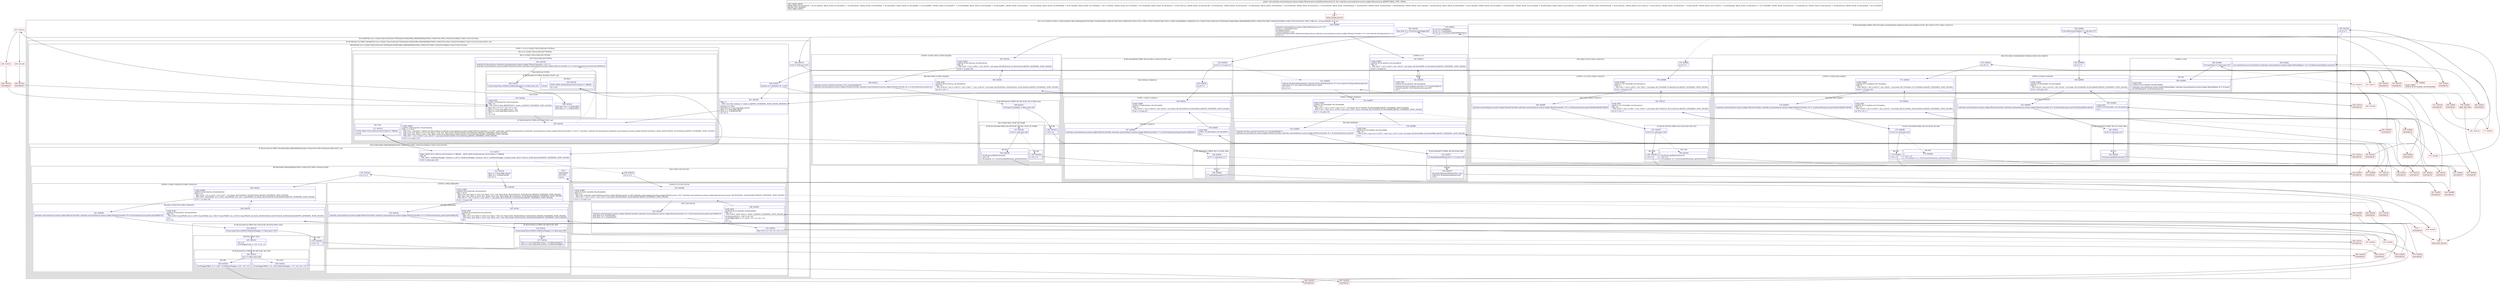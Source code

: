 digraph "CFG forandroidx.constraintlayout.motion.widget.MotionLayout.setupMotionViews()V" {
subgraph cluster_Region_1467915326 {
label = "R(11:1|(1:3)|5|(2:7|(3:9|(1:11)(0)|13))|16|(3:18|(1:20)(0)|22)|(6:27|(3:29|(1:31)(0)|33)|36|(1:39)|41|(3:43|(1:45)(1:48)|47))(2:125|(3:127|(1:129)(1:132)|131))|52|(3:54|(1:56)(1:(1:60)(1:62))|58)|65|(1:(4:68|70|(1:(2:(1:122)|(2:72|(2:(2:82|1)|(2:74|78)))))|(2:(5:84|(3:86|(1:88)(0)|90)|93|(3:95|(1:104)(2:97|(1:99)(1:102))|101)|108)|(2:110|(3:112|113|116)))))) | DECL_VAR: int i, int layoutWidth, int i, int i\l";
node [shape=record,color=blue];
Node_140 [shape=record,label="{140\:\ 0x0000|androidx.constraintlayout.motion.widget.MotionLayout r0 = r21\lint int r1 = getChildCount()\lr0.mModel.build()\lr0.mInTransition = true\landroid.util.SparseArray android.util.SparseArray\<androidx.constraintlayout.motion.widget.MotionController\> r3 = new android.util.SparseArray\<\>()\lint r4 = 0\l}"];
subgraph cluster_LoopRegion_1244944854 {
label = "LOOP:0: (1:3)";
node [shape=record,color=blue];
Node_141 [shape=record,label="{141\:\ 0x0014|LOOP_START\lLOOP:0: B:141:0x0014\-\>B:142:0x0016\lPHI: r4 \l  PHI: (r4v1 'i' int) = (r4v0 'i' int), (r4v19 'i' int) binds: [B:140:0x0000, B:142:0x0016] A[DONT_GENERATE, DONT_INLINE]\l|if (r4 \< r1) goto L3\l}"];
subgraph cluster_Region_780188687 {
label = "R(1:3)";
node [shape=record,color=blue];
Node_142 [shape=record,label="{142\:\ 0x0016|LOOP_END\lLOOP:0: B:141:0x0014\-\>B:142:0x0016\l|android.view.View android.view.View r5 = r0.getChildAt(r4)\lr3.put(r5.getId(), r0.mFrameArrayList.get(r5))\lr4++\l}"];
}
}
Node_143 [shape=record,label="{143\:\ 0x002c|int int r4 = getWidth()\lint int r11 = getHeight()\lint int r12 = r0.mScene.gatPathMotionArc()\l}"];
subgraph cluster_IfRegion_573757415 {
label = "IF [B:144:0x003b] THEN: R(2:7|(3:9|(1:11)(0)|13)) ELSE: null";
node [shape=record,color=blue];
Node_144 [shape=record,label="{144\:\ 0x003b|if (r12 != (\-1)) goto L7\l}"];
subgraph cluster_Region_61913430 {
label = "R(2:7|(3:9|(1:11)(0)|13))";
node [shape=record,color=blue];
Node_145 [shape=record,label="{145\:\ 0x003d|int r6 = 0\l}"];
subgraph cluster_LoopRegion_1662805966 {
label = "LOOP:1: (3:9|(1:11)(0)|13)";
node [shape=record,color=blue];
Node_146 [shape=record,label="{146\:\ 0x003e|LOOP_START\lLOOP:1: B:146:0x003e\-\>B:150:0x0051\lPHI: r6 \l  PHI: (r6v25 'i' int) = (r6v24 'i' int), (r6v26 'i' int) binds: [B:145:0x003d, B:150:0x0051] A[DONT_GENERATE, DONT_INLINE]\l|if (r6 \< r1) goto L9\l}"];
subgraph cluster_Region_476433571 {
label = "R(3:9|(1:11)(0)|13)";
node [shape=record,color=blue];
Node_147 [shape=record,label="{147\:\ 0x0040|androidx.constraintlayout.motion.widget.MotionController androidx.constraintlayout.motion.widget.MotionController r7 = r0.mFrameArrayList.get(r0.getChildAt(r6))\l}"];
subgraph cluster_IfRegion_1762884078 {
label = "IF [B:148:0x004c] THEN: R(1:11) ELSE: R(0)";
node [shape=record,color=blue];
Node_148 [shape=record,label="{148\:\ 0x004c|if (r7 != null) goto L11\l}"];
subgraph cluster_Region_1169427556 {
label = "R(1:11)";
node [shape=record,color=blue];
Node_149 [shape=record,label="{149\:\ 0x004e|r7.setPathMotionArc(r12)\l}"];
}
subgraph cluster_Region_1937094933 {
label = "R(0)";
node [shape=record,color=blue];
}
}
Node_150 [shape=record,label="{150\:\ 0x0051|LOOP_END\lLOOP:1: B:146:0x003e\-\>B:150:0x0051\l|r6++\l}"];
}
}
}
}
Node_151 [shape=record,label="{151\:\ 0x0054|android.util.SparseBooleanArray android.util.SparseBooleanArray r6 = new android.util.SparseBooleanArray()\lint[] int[] r14 = new int[r0.mFrameArrayList.size()]\lint r7 = 0\lint r15 = 0\l}"];
subgraph cluster_LoopRegion_1644468173 {
label = "LOOP:2: (3:18|(1:20)(0)|22)";
node [shape=record,color=blue];
Node_152 [shape=record,label="{152\:\ 0x0065|LOOP_START\lLOOP:2: B:152:0x0065\-\>B:156:0x0089\lPHI: r7 r15 \l  PHI: (r7v1 'i' int) = (r7v0 'i' int), (r7v17 'i' int) binds: [B:151:0x0054, B:156:0x0089] A[DONT_GENERATE, DONT_INLINE]\l  PHI: (r15v1 'count' int) = (r15v0 'count' int), (r15v2 'count' int) binds: [B:151:0x0054, B:156:0x0089] A[DONT_GENERATE, DONT_INLINE]\l|if (r7 \< r1) goto L18\l}"];
subgraph cluster_Region_1071201405 {
label = "R(3:18|(1:20)(0)|22)";
node [shape=record,color=blue];
Node_153 [shape=record,label="{153\:\ 0x0067|android.view.View android.view.View r6 = r0.getChildAt(r7)\landroidx.constraintlayout.motion.widget.MotionController androidx.constraintlayout.motion.widget.MotionController r8 = r0.mFrameArrayList.get(r6)\l}"];
subgraph cluster_IfRegion_634973163 {
label = "IF [B:154:0x0077] THEN: R(1:20) ELSE: R(0)";
node [shape=record,color=blue];
Node_154 [shape=record,label="{154\:\ 0x0077|if (r8.getAnimateRelativeTo() != (\-1)) goto L20\l}"];
subgraph cluster_Region_960809444 {
label = "R(1:20)";
node [shape=record,color=blue];
Node_155 [shape=record,label="{155\:\ 0x0079|r6.put(r8.getAnimateRelativeTo(), true)\lr14[r15] = r8.getAnimateRelativeTo()\lr15++\l}"];
}
subgraph cluster_Region_1832526860 {
label = "R(0)";
node [shape=record,color=blue];
}
}
Node_156 [shape=record,label="{156\:\ 0x0089|LOOP_END\lLOOP:2: B:152:0x0065\-\>B:156:0x0089\lPHI: r15 \l  PHI: (r15v2 'count' int) = (r15v1 'count' int), (r15v3 'count' int) binds: [B:245:0x0089, B:244:0x0089] A[DONT_GENERATE, DONT_INLINE]\l|r7++\l}"];
}
}
subgraph cluster_IfRegion_2086603762 {
label = "IF [B:158:0x008e] THEN: R(6:27|(3:29|(1:31)(0)|33)|36|(1:39)|41|(3:43|(1:45)(1:48)|47)) ELSE: R(2:125|(3:127|(1:129)(1:132)|131))";
node [shape=record,color=blue];
Node_158 [shape=record,label="{158\:\ 0x008e|if (r0.mDecoratorsHelpers != null) goto L27\l}"];
subgraph cluster_Region_325749802 {
label = "R(6:27|(3:29|(1:31)(0)|33)|36|(1:39)|41|(3:43|(1:45)(1:48)|47))";
node [shape=record,color=blue];
Node_159 [shape=record,label="{159\:\ 0x0090|int r5 = 0\l}"];
subgraph cluster_LoopRegion_391501062 {
label = "LOOP:3: (3:29|(1:31)(0)|33)";
node [shape=record,color=blue];
Node_160 [shape=record,label="{160\:\ 0x0091|LOOP_START\lLOOP:3: B:160:0x0091\-\>B:165:0x00a9\lPHI: r5 \l  PHI: (r5v19 'i' int) = (r5v18 'i' int), (r5v26 'i' int) binds: [B:159:0x0090, B:165:0x00a9] A[DONT_GENERATE, DONT_INLINE]\l|if (r5 \< r15) goto L29\l}"];
subgraph cluster_Region_1469362354 {
label = "R(3:29|(1:31)(0)|33)";
node [shape=record,color=blue];
Node_161 [shape=record,label="{161\:\ 0x0093|androidx.constraintlayout.motion.widget.MotionController androidx.constraintlayout.motion.widget.MotionController r6 = r0.mFrameArrayList.get(r0.findViewById(r14[r5]))\l}"];
subgraph cluster_IfRegion_333583867 {
label = "IF [B:162:0x00a1] THEN: R(1:31) ELSE: R(0)";
node [shape=record,color=blue];
Node_162 [shape=record,label="{162\:\ 0x00a1|if (r6 != null) goto L31\l}"];
subgraph cluster_Region_1705406007 {
label = "R(1:31)";
node [shape=record,color=blue];
Node_164 [shape=record,label="{164\:\ 0x00a4|r0.mScene.getKeyFrames(r6)\l}"];
}
subgraph cluster_Region_1661168798 {
label = "R(0)";
node [shape=record,color=blue];
}
}
Node_165 [shape=record,label="{165\:\ 0x00a9|LOOP_END\lLOOP:3: B:160:0x0091\-\>B:165:0x00a9\l|r5++\l}"];
}
}
Node_166 [shape=record,label="{166\:\ 0x00ac|java.util.Iterator java.util.Iterator\<androidx.constraintlayout.motion.widget.MotionHelper\> r5 = r0.mDecoratorsHelpers.iterator()\l}"];
subgraph cluster_LoopRegion_1452015628 {
label = "LOOP:4: (1:39)";
node [shape=record,color=blue];
Node_168 [shape=record,label="{168\:\ 0x00b6|if (r5.hasNext() != false) goto L39\l}"];
subgraph cluster_Region_393086254 {
label = "R(1:39)";
node [shape=record,color=blue];
Node_169 [shape=record,label="{169\:\ 0x00b8|LOOP_END\lLOOP:4: B:167:0x00b2\-\>B:169:0x00b8\l|androidx.constraintlayout.motion.widget.MotionHelper androidx.constraintlayout.motion.widget.MotionHelper r6 = r5.next()\lr6.onPreSetup(r0, r0.mFrameArrayList)\l}"];
}
}
Node_170 [shape=record,label="{170\:\ 0x00c4|int r9 = 0\l}"];
subgraph cluster_LoopRegion_1927756964 {
label = "LOOP:5: (3:43|(1:45)(1:48)|47)";
node [shape=record,color=blue];
Node_171 [shape=record,label="{171\:\ 0x00c6|LOOP_START\lLOOP:5: B:171:0x00c6\-\>B:176:0x00ee\lPHI: r9 \l  PHI: (r9v20 'i' int) = (r9v19 'i' int), (r9v22 'i' int) binds: [B:170:0x00c4, B:176:0x00ee] A[DONT_GENERATE, DONT_INLINE]\l|if (r9 \< r15) goto L43\l}"];
subgraph cluster_Region_1703749201 {
label = "R(3:43|(1:45)(1:48)|47)";
node [shape=record,color=blue];
Node_172 [shape=record,label="{172\:\ 0x00c8|androidx.constraintlayout.motion.widget.MotionController androidx.constraintlayout.motion.widget.MotionController r16 = r0.mFrameArrayList.get(r0.findViewById(r14[r9]))\l}"];
subgraph cluster_IfRegion_1472700887 {
label = "IF [B:173:0x00d8] THEN: R(1:45) ELSE: R(1:48)";
node [shape=record,color=blue];
Node_173 [shape=record,label="{173\:\ 0x00d8|if (r16 == null) goto L45\l}"];
subgraph cluster_Region_1972005022 {
label = "R(1:45)";
node [shape=record,color=blue];
Node_174 [shape=record,label="{174\:\ 0x00da|r19 = r9\l}"];
}
subgraph cluster_Region_856435457 {
label = "R(1:48)";
node [shape=record,color=blue];
Node_175 [shape=record,label="{175\:\ 0x00dd|r19 = r9\lr16.setup(r4, r11, r0.mTransitionDuration, getNanoTime())\l}"];
}
}
Node_176 [shape=record,label="{176\:\ 0x00ee|LOOP_END\lLOOP:5: B:171:0x00c6\-\>B:176:0x00ee\lPHI: r19 \l  PHI: (r19v9 'i' int) = (r19v8 'i' int), (r19v10 'i' int) binds: [B:251:0x00ee, B:252:0x00ee] A[DONT_GENERATE, DONT_INLINE]\l|int r9 = r19 + 1\l}"];
}
}
}
subgraph cluster_Region_734138627 {
label = "R(2:125|(3:127|(1:129)(1:132)|131))";
node [shape=record,color=blue];
Node_178 [shape=record,label="{178\:\ 0x00f4|int r9 = 0\l}"];
subgraph cluster_LoopRegion_1844691189 {
label = "LOOP:11: (3:127|(1:129)(1:132)|131)";
node [shape=record,color=blue];
Node_179 [shape=record,label="{179\:\ 0x00f6|LOOP_START\lLOOP:11: B:179:0x00f6\-\>B:184:0x0123\lPHI: r9 \l  PHI: (r9v1 'i' int) = (r9v0 'i' int), (r9v3 'i' int) binds: [B:178:0x00f4, B:184:0x0123] A[DONT_GENERATE, DONT_INLINE]\l|if (r9 \< r15) goto L127\l}"];
subgraph cluster_Region_1958804118 {
label = "R(3:127|(1:129)(1:132)|131)";
node [shape=record,color=blue];
Node_180 [shape=record,label="{180\:\ 0x00f8|androidx.constraintlayout.motion.widget.MotionController androidx.constraintlayout.motion.widget.MotionController r10 = r0.mFrameArrayList.get(r0.findViewById(r14[r9]))\l}"];
subgraph cluster_IfRegion_1506742368 {
label = "IF [B:181:0x0107] THEN: R(1:129) ELSE: R(1:132)";
node [shape=record,color=blue];
Node_181 [shape=record,label="{181\:\ 0x0107|if (r10 == null) goto L129\l}"];
subgraph cluster_Region_302386328 {
label = "R(1:129)";
node [shape=record,color=blue];
Node_182 [shape=record,label="{182\:\ 0x0109|r18 = r9\l}"];
}
subgraph cluster_Region_325113429 {
label = "R(1:132)";
node [shape=record,color=blue];
Node_183 [shape=record,label="{183\:\ 0x010c|r0.mScene.getKeyFrames(r10)\lr18 = r9\lr10.setup(r4, r11, r0.mTransitionDuration, getNanoTime())\l}"];
}
}
Node_184 [shape=record,label="{184\:\ 0x0123|LOOP_END\lLOOP:11: B:179:0x00f6\-\>B:184:0x0123\lPHI: r18 \l  PHI: (r18v2 'i' int) = (r18v1 'i' int), (r18v3 'i' int) binds: [B:272:0x0123, B:273:0x0123] A[DONT_GENERATE, DONT_INLINE]\l|int r9 = r18 + 1\l}"];
}
}
}
}
Node_186 [shape=record,label="{186\:\ 0x0128|int r9 = 0\l}"];
subgraph cluster_LoopRegion_48989397 {
label = "LOOP:6: (3:54|(1:56)(1:(1:60)(1:62))|58)";
node [shape=record,color=blue];
Node_187 [shape=record,label="{187\:\ 0x012a|LOOP_START\lLOOP:6: B:187:0x012a\-\>B:194:0x016c\lPHI: r9 \l  PHI: (r9v5 'i' int) = (r9v4 'i' int), (r9v18 'i' int) binds: [B:186:0x0128, B:194:0x016c] A[DONT_GENERATE, DONT_INLINE]\l|if (r9 \< r1) goto L54\l}"];
subgraph cluster_Region_533972422 {
label = "R(3:54|(1:56)(1:(1:60)(1:62))|58)";
node [shape=record,color=blue];
Node_188 [shape=record,label="{188\:\ 0x012c|android.view.View android.view.View r10 = r0.getChildAt(r9)\landroidx.constraintlayout.motion.widget.MotionController androidx.constraintlayout.motion.widget.MotionController r8 = r0.mFrameArrayList.get(r10)\l}"];
subgraph cluster_IfRegion_602710899 {
label = "IF [B:189:0x0141] THEN: R(1:56) ELSE: R(1:(1:60)(1:62))";
node [shape=record,color=blue];
Node_189 [shape=record,label="{189\:\ 0x0141|if (r6.get(r10.getId()) != false) goto L56\l}"];
subgraph cluster_Region_709400516 {
label = "R(1:56)";
node [shape=record,color=blue];
Node_190 [shape=record,label="{190\:\ 0x0143|r18 = r9\l}"];
}
subgraph cluster_Region_1631366257 {
label = "R(1:(1:60)(1:62)) | ELSE_IF_CHAIN\l";
node [shape=record,color=blue];
subgraph cluster_IfRegion_752682891 {
label = "IF [B:191:0x0146] THEN: R(1:60) ELSE: R(1:62) | ELSE_IF_CHAIN\l";
node [shape=record,color=blue];
Node_191 [shape=record,label="{191\:\ 0x0146|if (r8 != null) goto L60\l}"];
subgraph cluster_Region_1305850142 {
label = "R(1:60)";
node [shape=record,color=blue];
Node_192 [shape=record,label="{192\:\ 0x0148|r0.mScene.getKeyFrames(r8)\lr18 = r9\lr8.setup(r4, r11, r0.mTransitionDuration, getNanoTime())\l}"];
}
subgraph cluster_Region_288997767 {
label = "R(1:62)";
node [shape=record,color=blue];
Node_193 [shape=record,label="{193\:\ 0x0166|r18 = r9\l}"];
}
}
}
}
Node_194 [shape=record,label="{194\:\ 0x016c|LOOP_END\lLOOP:6: B:187:0x012a\-\>B:194:0x016c\lPHI: r18 \l  PHI: (r18v18 'i' int) = (r18v15 'i' int), (r18v17 'i' int), (r18v19 'i' int) binds: [B:254:0x016c, B:256:0x016c, B:255:0x016c] A[DONT_GENERATE, DONT_INLINE]\l|int r9 = r18 + 1\l}"];
}
}
Node_195 [shape=record,label="{195\:\ 0x016f|float float r5 = r0.mScene.getStaggered()\l}"];
subgraph cluster_Region_1071582290 {
label = "R(1:(4:68|70|(1:(2:(1:122)|(2:72|(2:(2:82|1)|(2:74|78)))))|(2:(5:84|(3:86|(1:88)(0)|90)|93|(3:95|(1:104)(2:97|(1:99)(1:102))|101)|108)|(2:110|(3:112|113|116)))))";
node [shape=record,color=blue];
subgraph cluster_IfRegion_863600116 {
label = "IF [B:196:0x017a] THEN: R(4:68|70|(1:(2:(1:122)|(2:72|(2:(2:82|1)|(2:74|78)))))|(2:(5:84|(3:86|(1:88)(0)|90)|93|(3:95|(1:104)(2:97|(1:99)(1:102))|101)|108)|(2:110|(3:112|113|116)))) ELSE: null";
node [shape=record,color=blue];
Node_196 [shape=record,label="{196\:\ 0x017a|if (r5 != 0.0f) goto L67\l}"];
subgraph cluster_Region_311703531 {
label = "R(4:68|70|(1:(2:(1:122)|(2:72|(2:(2:82|1)|(2:74|78)))))|(2:(5:84|(3:86|(1:88)(0)|90)|93|(3:95|(1:104)(2:97|(1:99)(1:102))|101)|108)|(2:110|(3:112|113|116))))";
node [shape=record,color=blue];
Node_198 [shape=record,label="{198\:\ 0x0181|boolean r2 = ((double) r5) \< 0.0d\l}"];
Node_201 [shape=record,label="{201\:\ 0x0185|PHI: r2 \l  PHI: (r2v2 'flip' boolean) =  binds: [] A[DONT_GENERATE, DONT_INLINE, REMOVE]\l|boolean r6 = false\lfloat float r5 = java.lang.Math.abs(r5)\lfloat r7 = Float.MAX_VALUE\lfloat r8 = \-3.4028235E38f\lint r9 = 0\l}"];
subgraph cluster_LoopRegion_58283489 {
label = "LOOP:7: (1:(2:(1:122)|(2:72|(2:(2:82|1)|(2:74|78)))))";
node [shape=record,color=blue];
subgraph cluster_Region_2078719628 {
label = "R(1:(2:(1:122)|(2:72|(2:(2:82|1)|(2:74|78)))))";
node [shape=record,color=blue];
subgraph cluster_Region_2134756005 {
label = "R(2:(1:122)|(2:72|(2:(2:82|1)|(2:74|78))))";
node [shape=record,color=blue];
subgraph cluster_IfRegion_1786349495 {
label = "IF [B:202:0x0191] THEN: R(1:122) ELSE: null";
node [shape=record,color=blue];
Node_202 [shape=record,label="{202\:\ 0x0191|LOOP_START\lLOOP:7: B:202:0x0191\-\>B:210:0x01ba\lPHI: r3 r7 r8 r9 \l  PHI: (r3v1 'controllers' android.util.SparseArray\<androidx.constraintlayout.motion.widget.MotionController\>) = (r3v0 'controllers' android.util.SparseArray\<androidx.constraintlayout.motion.widget.MotionController\>), (r3v15 'controllers' android.util.SparseArray\<androidx.constraintlayout.motion.widget.MotionController\>) binds: [B:201:0x0185, B:210:0x01ba] A[DONT_GENERATE, DONT_INLINE]\l  PHI: (r7v4 'min' float) = (r7v3 'min' float), (r7v9 'min' float) binds: [B:201:0x0185, B:210:0x01ba] A[DONT_GENERATE, DONT_INLINE]\l  PHI: (r8v3 'max' float) = (r8v2 'max' float), (r8v8 'max' float) binds: [B:201:0x0185, B:210:0x01ba] A[DONT_GENERATE, DONT_INLINE]\l  PHI: (r9v7 'i' int) = (r9v6 'i' int), (r9v16 'i' int) binds: [B:201:0x0185, B:210:0x01ba] A[DONT_GENERATE, DONT_INLINE]\l|if (r9 \>= r1) goto L121\l}"];
subgraph cluster_Region_944239756 {
label = "R(1:122)";
node [shape=record,color=blue];
Node_211 [shape=record,label="{211\:\ 0x01cd|EDGE_INSN: B:211:0x01cd\-\>B:212:0x01cf ?: BREAK  \l|break\l}"];
}
}
subgraph cluster_Region_1043523192 {
label = "R(2:72|(2:(2:82|1)|(2:74|78)))";
node [shape=record,color=blue];
Node_203 [shape=record,label="{203\:\ 0x0193|android.util.SparseArray\<androidx.constraintlayout.motion.widget.MotionController\> r16 = r3\landroidx.constraintlayout.motion.widget.MotionController androidx.constraintlayout.motion.widget.MotionController r3 = r0.mFrameArrayList.get(r0.getChildAt(r9))\l}"];
subgraph cluster_Region_1910011960 {
label = "R(2:(2:82|1)|(2:74|78))";
node [shape=record,color=blue];
subgraph cluster_IfRegion_1797863616 {
label = "IF [B:204:0x01a7] THEN: R(2:82|1) ELSE: null";
node [shape=record,color=blue];
Node_204 [shape=record,label="{204\:\ 0x01a7|if (java.lang.Float.isNaN(r3.mMotionStagger) == false) goto L81\l}"];
subgraph cluster_Region_602318629 {
label = "R(2:82|1)";
node [shape=record,color=blue];
Node_205 [shape=record,label="{205\:\ 0x01a9|EDGE_INSN: B:205:0x01a9\-\>B:212:0x01cf ?: BREAK  \l|r6 = true\l}"];
Node_InsnContainer_1065663057 [shape=record,label="{|break\l}"];
}
}
subgraph cluster_Region_1414952683 {
label = "R(2:74|78)";
node [shape=record,color=blue];
Node_206 [shape=record,label="{206\:\ 0x01ab|float float r10 = r3.getFinalX()\lfloat float r17 = r3.getFinalY()\l}"];
Node_210 [shape=record,label="{210\:\ 0x01ba|LOOP_END\lLOOP:7: B:202:0x0191\-\>B:210:0x01ba\lPHI: r18 \l  PHI: (r18v12 float A[REMOVE]) =  binds: [] A[DONT_GENERATE, DONT_INLINE]\l|float r19 = r2 ? r17 \- r10 : r17 + r10\lfloat r7 = java.lang.Math.min(r7, r19)\lfloat r8 = java.lang.Math.max(r8, r19)\lr9++\lr3 = r16\l}"];
}
}
}
}
}
}
subgraph cluster_Region_788346854 {
label = "R(2:(5:84|(3:86|(1:88)(0)|90)|93|(3:95|(1:104)(2:97|(1:99)(1:102))|101)|108)|(2:110|(3:112|113|116)))";
node [shape=record,color=blue];
subgraph cluster_IfRegion_1527314544 {
label = "IF [B:212:0x01cf] THEN: R(5:84|(3:86|(1:88)(0)|90)|93|(3:95|(1:104)(2:97|(1:99)(1:102))|101)|108) ELSE: null";
node [shape=record,color=blue];
Node_212 [shape=record,label="{212\:\ 0x01cf|EDGE_INSN: B:211:0x01cd\-\>B:212:0x01cf ?: BREAK  , EDGE_INSN: B:205:0x01a9\-\>B:212:0x01cf ?: BREAK  \lPHI: r6 \l  PHI: (r6v11 'useMotionStagger' boolean) = (r6v10 'useMotionStagger' boolean), (r6v12 'useMotionStagger' boolean) binds: [B:211:0x01cd, B:205:0x01a9] A[DONT_GENERATE, DONT_INLINE]\l|if (r6 != false) goto L84\l}"];
subgraph cluster_Region_2101040386 {
label = "R(5:84|(3:86|(1:88)(0)|90)|93|(3:95|(1:104)(2:97|(1:99)(1:102))|101)|108)";
node [shape=record,color=blue];
Node_213 [shape=record,label="{213\:\ 0x01d1|float r7 = Float.MAX_VALUE\lfloat r8 = \-3.4028235E38f\lint r9 = 0\l}"];
subgraph cluster_LoopRegion_1784393505 {
label = "LOOP:8: (3:86|(1:88)(0)|90)";
node [shape=record,color=blue];
Node_214 [shape=record,label="{214\:\ 0x01d8|LOOP_START\lLOOP:8: B:214:0x01d8\-\>B:218:0x01fa\lPHI: r7 r8 r9 \l  PHI: (r7v6 'min' float) = (r7v5 'min' float), (r7v7 'min' float) binds: [B:213:0x01d1, B:218:0x01fa] A[DONT_GENERATE, DONT_INLINE]\l  PHI: (r8v5 'max' float) = (r8v4 'max' float), (r8v6 'max' float) binds: [B:213:0x01d1, B:218:0x01fa] A[DONT_GENERATE, DONT_INLINE]\l  PHI: (r9v11 'i' int) = (r9v10 'i' int), (r9v15 'i' int) binds: [B:213:0x01d1, B:218:0x01fa] A[DONT_GENERATE, DONT_INLINE]\l|if (r9 \< r1) goto L86\l}"];
subgraph cluster_Region_737500565 {
label = "R(3:86|(1:88)(0)|90)";
node [shape=record,color=blue];
Node_215 [shape=record,label="{215\:\ 0x01da|androidx.constraintlayout.motion.widget.MotionController androidx.constraintlayout.motion.widget.MotionController r3 = r0.mFrameArrayList.get(r0.getChildAt(r9))\l}"];
subgraph cluster_IfRegion_1285420820 {
label = "IF [B:216:0x01ec] THEN: R(1:88) ELSE: R(0)";
node [shape=record,color=blue];
Node_216 [shape=record,label="{216\:\ 0x01ec|if (java.lang.Float.isNaN(r3.mMotionStagger) == false) goto L88\l}"];
subgraph cluster_Region_276490559 {
label = "R(1:88)";
node [shape=record,color=blue];
Node_217 [shape=record,label="{217\:\ 0x01ee|float r7 = java.lang.Math.min(r7, r3.mMotionStagger)\lfloat r8 = java.lang.Math.max(r8, r3.mMotionStagger)\l}"];
}
subgraph cluster_Region_689521953 {
label = "R(0)";
node [shape=record,color=blue];
}
}
Node_218 [shape=record,label="{218\:\ 0x01fa|LOOP_END\lLOOP:8: B:214:0x01d8\-\>B:218:0x01fa\lPHI: r7 r8 \l  PHI: (r7v7 'min' float) = (r7v6 'min' float), (r7v8 'min' float) binds: [B:263:0x01fa, B:262:0x01fa] A[DONT_GENERATE, DONT_INLINE]\l  PHI: (r8v6 'max' float) = (r8v5 'max' float), (r8v7 'max' float) binds: [B:263:0x01fa, B:262:0x01fa] A[DONT_GENERATE, DONT_INLINE]\l|r9++\l}"];
}
}
Node_219 [shape=record,label="{219\:\ 0x01fd|int r3 = 0\l}"];
subgraph cluster_LoopRegion_740816728 {
label = "LOOP:9: (3:95|(1:104)(2:97|(1:99)(1:102))|101)";
node [shape=record,color=blue];
Node_220 [shape=record,label="{220\:\ 0x01fe|LOOP_START\lLOOP:9: B:220:0x01fe\-\>B:228:0x023d\lPHI: r3 r4 \l  PHI: (r3v6 'i' int) = (r3v5 'i' int), (r3v7 'i' int) binds: [B:219:0x01fd, B:228:0x023d] A[DONT_GENERATE, DONT_INLINE]\l  PHI: (r4v6 'layoutWidth' int) = (r4v2 'layoutWidth' int), (r4v7 'layoutWidth' int) binds: [B:219:0x01fd, B:228:0x023d] A[DONT_GENERATE, DONT_INLINE]\l|if (r3 \< r1) goto L95\l}"];
subgraph cluster_Region_713638104 {
label = "R(3:95|(1:104)(2:97|(1:99)(1:102))|101)";
node [shape=record,color=blue];
Node_221 [shape=record,label="{221\:\ 0x0200|androidx.constraintlayout.motion.widget.MotionController androidx.constraintlayout.motion.widget.MotionController r9 = r0.mFrameArrayList.get(r0.getChildAt(r3))\l}"];
subgraph cluster_IfRegion_1252393397 {
label = "IF [B:222:0x0212] THEN: R(1:104) ELSE: R(2:97|(1:99)(1:102))";
node [shape=record,color=blue];
Node_222 [shape=record,label="{222\:\ 0x0212|if (java.lang.Float.isNaN(r9.mMotionStagger) != false) goto L104\l}"];
subgraph cluster_Region_1665395175 {
label = "R(1:104)";
node [shape=record,color=blue];
Node_227 [shape=record,label="{227\:\ 0x023b|r18 = r4\l}"];
}
subgraph cluster_Region_1892507616 {
label = "R(2:97|(1:99)(1:102))";
node [shape=record,color=blue];
Node_223 [shape=record,label="{223\:\ 0x0214|r18 = r4\lr9.mStaggerScale = 1.0f \/ (1.0f \- r5)\l}"];
subgraph cluster_IfRegion_2089579722 {
label = "IF [B:224:0x021e] THEN: R(1:99) ELSE: R(1:102)";
node [shape=record,color=blue];
Node_224 [shape=record,label="{224\:\ 0x021e|if (r2 != false) goto L99\l}"];
subgraph cluster_Region_1754310549 {
label = "R(1:99)";
node [shape=record,color=blue];
Node_225 [shape=record,label="{225\:\ 0x0220|r9.mStaggerOffset = r5 \- (((r8 \- r9.mMotionStagger) \/ (r8 \- r7)) * r5)\l}"];
}
subgraph cluster_Region_1998955625 {
label = "R(1:102)";
node [shape=record,color=blue];
Node_226 [shape=record,label="{226\:\ 0x022e|r9.mStaggerOffset = r5 \- (((r9.mMotionStagger \- r7) * r5) \/ (r8 \- r7))\l}"];
}
}
}
}
Node_228 [shape=record,label="{228\:\ 0x023d|LOOP_END\lLOOP:9: B:220:0x01fe\-\>B:228:0x023d\lPHI: r18 \l  PHI: (r18v9 'layoutWidth' int) = (r18v8 'layoutWidth' int), (r18v10 'layoutWidth' int), (r18v10 'layoutWidth' int) binds: [B:265:0x023d, B:267:0x023d, B:266:0x023d] A[DONT_GENERATE, DONT_INLINE]\l|r3++\lr4 = r18\l}"];
}
}
Node_274 [shape=record,label="{274\:\ ?|SYNTHETIC\lRETURN\l|return\l}"];
}
}
subgraph cluster_Region_1634527783 {
label = "R(2:110|(3:112|113|116))";
node [shape=record,color=blue];
Node_230 [shape=record,label="{230\:\ 0x0245|int r3 = 0\l}"];
subgraph cluster_LoopRegion_1916015397 {
label = "LOOP:10: (3:112|113|116)";
node [shape=record,color=blue];
Node_231 [shape=record,label="{231\:\ 0x0248|LOOP_START\lLOOP:10: B:231:0x0248\-\>B:236:0x0265\lPHI: r0 r3 \l  PHI: (r0v1 androidx.constraintlayout.motion.widget.MotionLayout) = (r0v0 androidx.constraintlayout.motion.widget.MotionLayout), (r0v7 androidx.constraintlayout.motion.widget.MotionLayout) binds: [B:230:0x0245, B:236:0x0265] A[DONT_GENERATE, DONT_INLINE]\l  PHI: (r3v3 'i' int) = (r3v2 'i' int), (r3v4 'i' int) binds: [B:230:0x0245, B:236:0x0265] A[DONT_GENERATE, DONT_INLINE]\l|if (r3 \< r1) goto L112\l}"];
subgraph cluster_Region_682458369 {
label = "R(3:112|113|116)";
node [shape=record,color=blue];
Node_232 [shape=record,label="{232\:\ 0x024a|androidx.constraintlayout.motion.widget.MotionController androidx.constraintlayout.motion.widget.MotionController r4 = r0.mFrameArrayList.get(r0.getChildAt(r3))\lfloat float r9 = r4.getFinalX()\lfloat float r10 = r4.getFinalY()\l}"];
Node_233 [shape=record,label="{233\:\ 0x025e|float r19 = r2 ? r10 \- r9 : r10 + r9\l}"];
Node_236 [shape=record,label="{236\:\ 0x0265|LOOP_END\lLOOP:10: B:231:0x0248\-\>B:236:0x0265\lPHI: r19 \l  PHI: (r19v2 'mdist' float) =  binds: [] A[DONT_GENERATE, DONT_INLINE]\l|r4.mStaggerScale = 1.0f \/ (1.0f \- r5)\lr4.mStaggerOffset = r5 \- (((r19 \- r7) * r5) \/ (r8 \- r7))\lr3++\lr0 = r21\l}"];
}
}
}
}
}
}
}
}
Node_138 [shape=record,color=red,label="{138\:\ ?|MTH_ENTER_BLOCK\l}"];
Node_239 [shape=record,color=red,label="{239\:\ 0x002c|SYNTHETIC\l}"];
Node_241 [shape=record,color=red,label="{241\:\ 0x0051|SYNTHETIC\l}"];
Node_242 [shape=record,color=red,label="{242\:\ 0x0051|SYNTHETIC\l}"];
Node_240 [shape=record,color=red,label="{240\:\ 0x0054|SYNTHETIC\l}"];
Node_244 [shape=record,color=red,label="{244\:\ 0x0089|SYNTHETIC\l}"];
Node_245 [shape=record,color=red,label="{245\:\ 0x0089|SYNTHETIC\l}"];
Node_243 [shape=record,color=red,label="{243\:\ 0x008c|SYNTHETIC\l}"];
Node_157 [shape=record,color=red,label="{157\:\ 0x008c}"];
Node_247 [shape=record,color=red,label="{247\:\ 0x00a9|SYNTHETIC\l}"];
Node_248 [shape=record,color=red,label="{248\:\ 0x00a9|SYNTHETIC\l}"];
Node_246 [shape=record,color=red,label="{246\:\ 0x00ac|SYNTHETIC\l}"];
Node_167 [shape=record,color=red,label="{167\:\ 0x00b2|LOOP_START\lLOOP:4: B:167:0x00b2\-\>B:169:0x00b8\l}"];
Node_249 [shape=record,color=red,label="{249\:\ 0x00c4|SYNTHETIC\l}"];
Node_252 [shape=record,color=red,label="{252\:\ 0x00ee|SYNTHETIC\l}"];
Node_251 [shape=record,color=red,label="{251\:\ 0x00ee|SYNTHETIC\l}"];
Node_250 [shape=record,color=red,label="{250\:\ 0x00f1|SYNTHETIC\l}"];
Node_177 [shape=record,color=red,label="{177\:\ 0x00f1}"];
Node_255 [shape=record,color=red,label="{255\:\ 0x016c|SYNTHETIC\l}"];
Node_256 [shape=record,color=red,label="{256\:\ 0x016c|SYNTHETIC\l}"];
Node_254 [shape=record,color=red,label="{254\:\ 0x016c|SYNTHETIC\l}"];
Node_253 [shape=record,color=red,label="{253\:\ 0x016f|SYNTHETIC\l}"];
Node_197 [shape=record,color=red,label="{197\:\ 0x017c}"];
Node_200 [shape=record,color=red,label="{200\:\ 0x0184}"];
Node_207 [shape=record,color=red,label="{207\:\ 0x01b3}"];
Node_208 [shape=record,color=red,label="{208\:\ 0x01b5}"];
Node_260 [shape=record,color=red,label="{260\:\ 0x01ba|SYNTHETIC\l}"];
Node_209 [shape=record,color=red,label="{209\:\ 0x01b8}"];
Node_259 [shape=record,color=red,label="{259\:\ 0x01ba|SYNTHETIC\l}"];
Node_258 [shape=record,color=red,label="{258\:\ 0x01a9|SYNTHETIC\l}"];
Node_262 [shape=record,color=red,label="{262\:\ 0x01fa|SYNTHETIC\l}"];
Node_263 [shape=record,color=red,label="{263\:\ 0x01fa|SYNTHETIC\l}"];
Node_261 [shape=record,color=red,label="{261\:\ 0x01fd|SYNTHETIC\l}"];
Node_266 [shape=record,color=red,label="{266\:\ 0x023d|SYNTHETIC\l}"];
Node_267 [shape=record,color=red,label="{267\:\ 0x023d|SYNTHETIC\l}"];
Node_265 [shape=record,color=red,label="{265\:\ 0x023d|SYNTHETIC\l}"];
Node_264 [shape=record,color=red,label="{264\:\ 0x0242|SYNTHETIC\l}"];
Node_229 [shape=record,color=red,label="{229\:\ 0x0242}"];
Node_139 [shape=record,color=red,label="{139\:\ ?|MTH_EXIT_BLOCK\l}"];
Node_234 [shape=record,color=red,label="{234\:\ 0x0260}"];
Node_270 [shape=record,color=red,label="{270\:\ 0x0265|SYNTHETIC\l}"];
Node_235 [shape=record,color=red,label="{235\:\ 0x0263}"];
Node_269 [shape=record,color=red,label="{269\:\ 0x0265|SYNTHETIC\l}"];
Node_268 [shape=record,color=red,label="{268\:\ 0x0282|SYNTHETIC\l}"];
Node_275 [shape=record,color=red,label="{275\:\ ?|SYNTHETIC\l}"];
Node_257 [shape=record,color=red,label="{257\:\ 0x01cd|SYNTHETIC\l}"];
Node_237 [shape=record,color=red,label="{237\:\ 0x027e}"];
Node_238 [shape=record,color=red,label="{238\:\ 0x0282|ORIG_RETURN\l}"];
Node_273 [shape=record,color=red,label="{273\:\ 0x0123|SYNTHETIC\l}"];
Node_272 [shape=record,color=red,label="{272\:\ 0x0123|SYNTHETIC\l}"];
Node_271 [shape=record,color=red,label="{271\:\ 0x0126|SYNTHETIC\l}"];
Node_185 [shape=record,color=red,label="{185\:\ 0x0126}"];
MethodNode[shape=record,label="{public void androidx.constraintlayout.motion.widget.MotionLayout.setupMotionViews((r21v0 'this' androidx.constraintlayout.motion.widget.MotionLayout A[IMMUTABLE_TYPE, THIS]))  | USE_LINES_HINTS\lBACK_EDGE: B:142:0x0016 \-\> B:141:0x0014, BACK_EDGE: B:150:0x0051 \-\> B:146:0x003e, CROSS_EDGE: B:148:0x004c \-\> B:150:0x0051, BACK_EDGE: B:156:0x0089 \-\> B:152:0x0065, CROSS_EDGE: B:154:0x0077 \-\> B:156:0x0089, BACK_EDGE: B:165:0x00a9 \-\> B:160:0x0091, CROSS_EDGE: B:162:0x00a1 \-\> B:165:0x00a9, BACK_EDGE: B:169:0x00b8 \-\> B:167:0x00b2, BACK_EDGE: B:176:0x00ee \-\> B:171:0x00c6, CROSS_EDGE: B:175:0x00dd \-\> B:176:0x00ee, BACK_EDGE: B:194:0x016c \-\> B:187:0x012a, CROSS_EDGE: B:192:0x0148 \-\> B:194:0x016c, CROSS_EDGE: B:193:0x0166 \-\> B:194:0x016c, BACK_EDGE: B:218:0x01fa \-\> B:214:0x01d8, CROSS_EDGE: B:216:0x01ec \-\> B:218:0x01fa, BACK_EDGE: B:228:0x023d \-\> B:220:0x01fe, CROSS_EDGE: B:226:0x022e \-\> B:228:0x023d, CROSS_EDGE: B:227:0x023b \-\> B:228:0x023d, BACK_EDGE: B:236:0x0265 \-\> B:231:0x0248, CROSS_EDGE: B:235:0x0263 \-\> B:236:0x0265, CROSS_EDGE: B:231:0x0248 \-\> B:238:0x0282, BACK_EDGE: B:210:0x01ba \-\> B:202:0x0191, CROSS_EDGE: B:209:0x01b8 \-\> B:210:0x01ba, CROSS_EDGE: B:211:0x01cd \-\> B:212:0x01cf, CROSS_EDGE: B:198:0x0181 \-\> B:201:0x0185, CROSS_EDGE: B:237:0x027e \-\> B:238:0x0282, BACK_EDGE: B:184:0x0123 \-\> B:179:0x00f6, CROSS_EDGE: B:183:0x010c \-\> B:184:0x0123, CROSS_EDGE: B:185:0x0126 \-\> B:186:0x0128, CROSS_EDGE: B:144:0x003b \-\> B:151:0x0054\lINLINE_NOT_NEEDED\lTYPE_VARS: EMPTY\l}"];
MethodNode -> Node_138;Node_140 -> Node_141;
Node_141 -> Node_142;
Node_141 -> Node_239[style=dashed];
Node_142 -> Node_141;
Node_143 -> Node_144;
Node_144 -> Node_145;
Node_144 -> Node_151[style=dashed];
Node_145 -> Node_146;
Node_146 -> Node_147;
Node_146 -> Node_240[style=dashed];
Node_147 -> Node_148;
Node_148 -> Node_149;
Node_148 -> Node_242[style=dashed];
Node_149 -> Node_241;
Node_150 -> Node_146;
Node_151 -> Node_152;
Node_152 -> Node_153;
Node_152 -> Node_243[style=dashed];
Node_153 -> Node_154;
Node_154 -> Node_155;
Node_154 -> Node_245[style=dashed];
Node_155 -> Node_244;
Node_156 -> Node_152;
Node_158 -> Node_159;
Node_158 -> Node_178[style=dashed];
Node_159 -> Node_160;
Node_160 -> Node_161;
Node_160 -> Node_246[style=dashed];
Node_161 -> Node_162;
Node_162 -> Node_164;
Node_162 -> Node_248[style=dashed];
Node_164 -> Node_247;
Node_165 -> Node_160;
Node_166 -> Node_167;
Node_168 -> Node_169;
Node_168 -> Node_249[style=dashed];
Node_169 -> Node_167;
Node_170 -> Node_171;
Node_171 -> Node_172;
Node_171 -> Node_250[style=dashed];
Node_172 -> Node_173;
Node_173 -> Node_174;
Node_173 -> Node_175[style=dashed];
Node_174 -> Node_252;
Node_175 -> Node_251;
Node_176 -> Node_171;
Node_178 -> Node_179;
Node_179 -> Node_180;
Node_179 -> Node_271[style=dashed];
Node_180 -> Node_181;
Node_181 -> Node_182;
Node_181 -> Node_183[style=dashed];
Node_182 -> Node_273;
Node_183 -> Node_272;
Node_184 -> Node_179;
Node_186 -> Node_187;
Node_187 -> Node_188;
Node_187 -> Node_253[style=dashed];
Node_188 -> Node_189;
Node_189 -> Node_190;
Node_189 -> Node_191[style=dashed];
Node_190 -> Node_255;
Node_191 -> Node_192;
Node_191 -> Node_193[style=dashed];
Node_192 -> Node_256;
Node_193 -> Node_254;
Node_194 -> Node_187;
Node_195 -> Node_196;
Node_196 -> Node_197;
Node_196 -> Node_237[style=dashed];
Node_198 -> Node_200;
Node_198 -> Node_201;
Node_201 -> Node_202;
Node_202 -> Node_203[style=dashed];
Node_202 -> Node_257;
Node_211 -> Node_212;
Node_203 -> Node_204;
Node_204 -> Node_206[style=dashed];
Node_204 -> Node_258;
Node_205 -> Node_212;
Node_206 -> Node_207;
Node_210 -> Node_202;
Node_212 -> Node_213;
Node_212 -> Node_230[style=dashed];
Node_213 -> Node_214;
Node_214 -> Node_215;
Node_214 -> Node_261[style=dashed];
Node_215 -> Node_216;
Node_216 -> Node_217;
Node_216 -> Node_263[style=dashed];
Node_217 -> Node_262;
Node_218 -> Node_214;
Node_219 -> Node_220;
Node_220 -> Node_221;
Node_220 -> Node_264[style=dashed];
Node_221 -> Node_222;
Node_222 -> Node_223[style=dashed];
Node_222 -> Node_227;
Node_227 -> Node_265;
Node_223 -> Node_224;
Node_224 -> Node_225;
Node_224 -> Node_226[style=dashed];
Node_225 -> Node_266;
Node_226 -> Node_267;
Node_228 -> Node_220;
Node_274 -> Node_139;
Node_230 -> Node_231;
Node_231 -> Node_232;
Node_231 -> Node_268[style=dashed];
Node_232 -> Node_233;
Node_233 -> Node_234;
Node_233 -> Node_235;
Node_236 -> Node_231;
Node_138 -> Node_140;
Node_239 -> Node_143;
Node_241 -> Node_150;
Node_242 -> Node_150;
Node_240 -> Node_151;
Node_244 -> Node_156;
Node_245 -> Node_156;
Node_243 -> Node_157;
Node_157 -> Node_158;
Node_247 -> Node_165;
Node_248 -> Node_165;
Node_246 -> Node_166;
Node_167 -> Node_168;
Node_249 -> Node_170;
Node_252 -> Node_176;
Node_251 -> Node_176;
Node_250 -> Node_177;
Node_177 -> Node_186;
Node_255 -> Node_194;
Node_256 -> Node_194;
Node_254 -> Node_194;
Node_253 -> Node_195;
Node_197 -> Node_198;
Node_200 -> Node_201;
Node_207 -> Node_208;
Node_207 -> Node_209;
Node_208 -> Node_260;
Node_260 -> Node_210;
Node_209 -> Node_259;
Node_259 -> Node_210;
Node_258 -> Node_205;
Node_262 -> Node_218;
Node_263 -> Node_218;
Node_261 -> Node_219;
Node_266 -> Node_228;
Node_267 -> Node_228;
Node_265 -> Node_228;
Node_264 -> Node_229;
Node_229 -> Node_274;
Node_234 -> Node_270;
Node_270 -> Node_236;
Node_235 -> Node_269;
Node_269 -> Node_236;
Node_268 -> Node_275;
Node_275 -> Node_139;
Node_257 -> Node_211;
Node_237 -> Node_238;
Node_238 -> Node_139;
Node_273 -> Node_184;
Node_272 -> Node_184;
Node_271 -> Node_185;
Node_185 -> Node_186;
}

